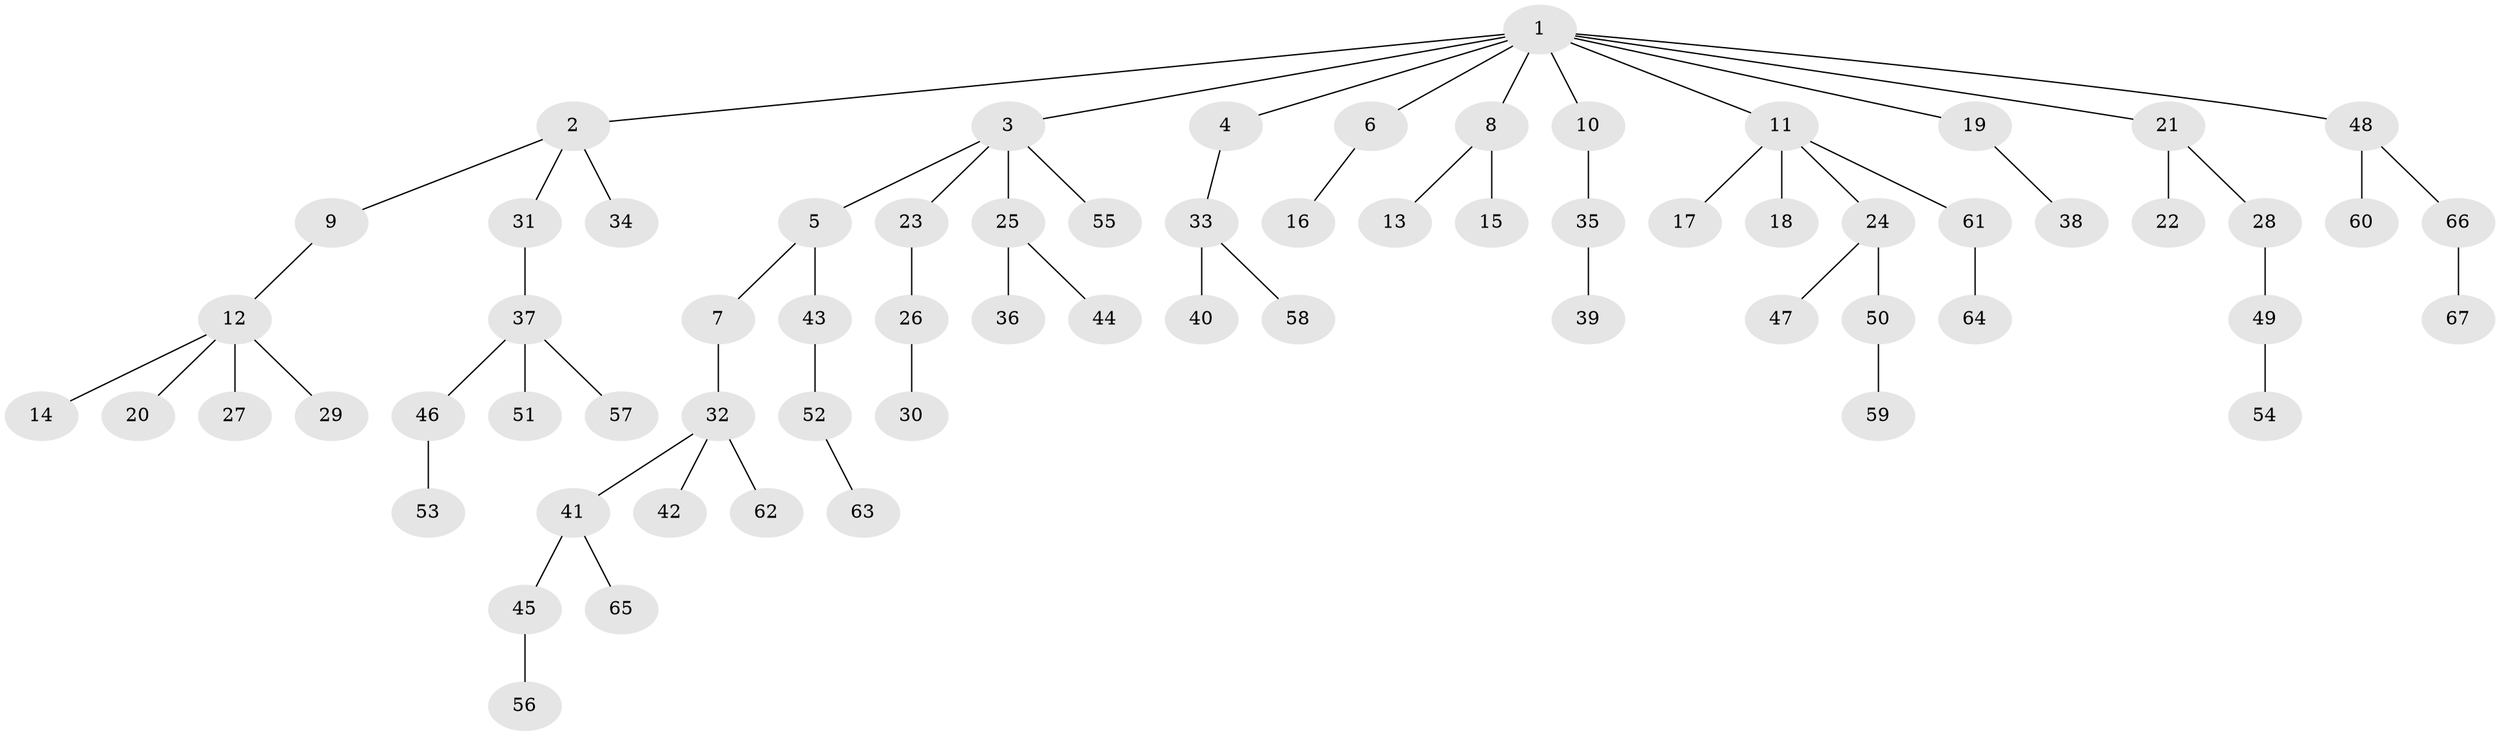 // Generated by graph-tools (version 1.1) at 2025/15/03/09/25 04:15:37]
// undirected, 67 vertices, 66 edges
graph export_dot {
graph [start="1"]
  node [color=gray90,style=filled];
  1;
  2;
  3;
  4;
  5;
  6;
  7;
  8;
  9;
  10;
  11;
  12;
  13;
  14;
  15;
  16;
  17;
  18;
  19;
  20;
  21;
  22;
  23;
  24;
  25;
  26;
  27;
  28;
  29;
  30;
  31;
  32;
  33;
  34;
  35;
  36;
  37;
  38;
  39;
  40;
  41;
  42;
  43;
  44;
  45;
  46;
  47;
  48;
  49;
  50;
  51;
  52;
  53;
  54;
  55;
  56;
  57;
  58;
  59;
  60;
  61;
  62;
  63;
  64;
  65;
  66;
  67;
  1 -- 2;
  1 -- 3;
  1 -- 4;
  1 -- 6;
  1 -- 8;
  1 -- 10;
  1 -- 11;
  1 -- 19;
  1 -- 21;
  1 -- 48;
  2 -- 9;
  2 -- 31;
  2 -- 34;
  3 -- 5;
  3 -- 23;
  3 -- 25;
  3 -- 55;
  4 -- 33;
  5 -- 7;
  5 -- 43;
  6 -- 16;
  7 -- 32;
  8 -- 13;
  8 -- 15;
  9 -- 12;
  10 -- 35;
  11 -- 17;
  11 -- 18;
  11 -- 24;
  11 -- 61;
  12 -- 14;
  12 -- 20;
  12 -- 27;
  12 -- 29;
  19 -- 38;
  21 -- 22;
  21 -- 28;
  23 -- 26;
  24 -- 47;
  24 -- 50;
  25 -- 36;
  25 -- 44;
  26 -- 30;
  28 -- 49;
  31 -- 37;
  32 -- 41;
  32 -- 42;
  32 -- 62;
  33 -- 40;
  33 -- 58;
  35 -- 39;
  37 -- 46;
  37 -- 51;
  37 -- 57;
  41 -- 45;
  41 -- 65;
  43 -- 52;
  45 -- 56;
  46 -- 53;
  48 -- 60;
  48 -- 66;
  49 -- 54;
  50 -- 59;
  52 -- 63;
  61 -- 64;
  66 -- 67;
}
